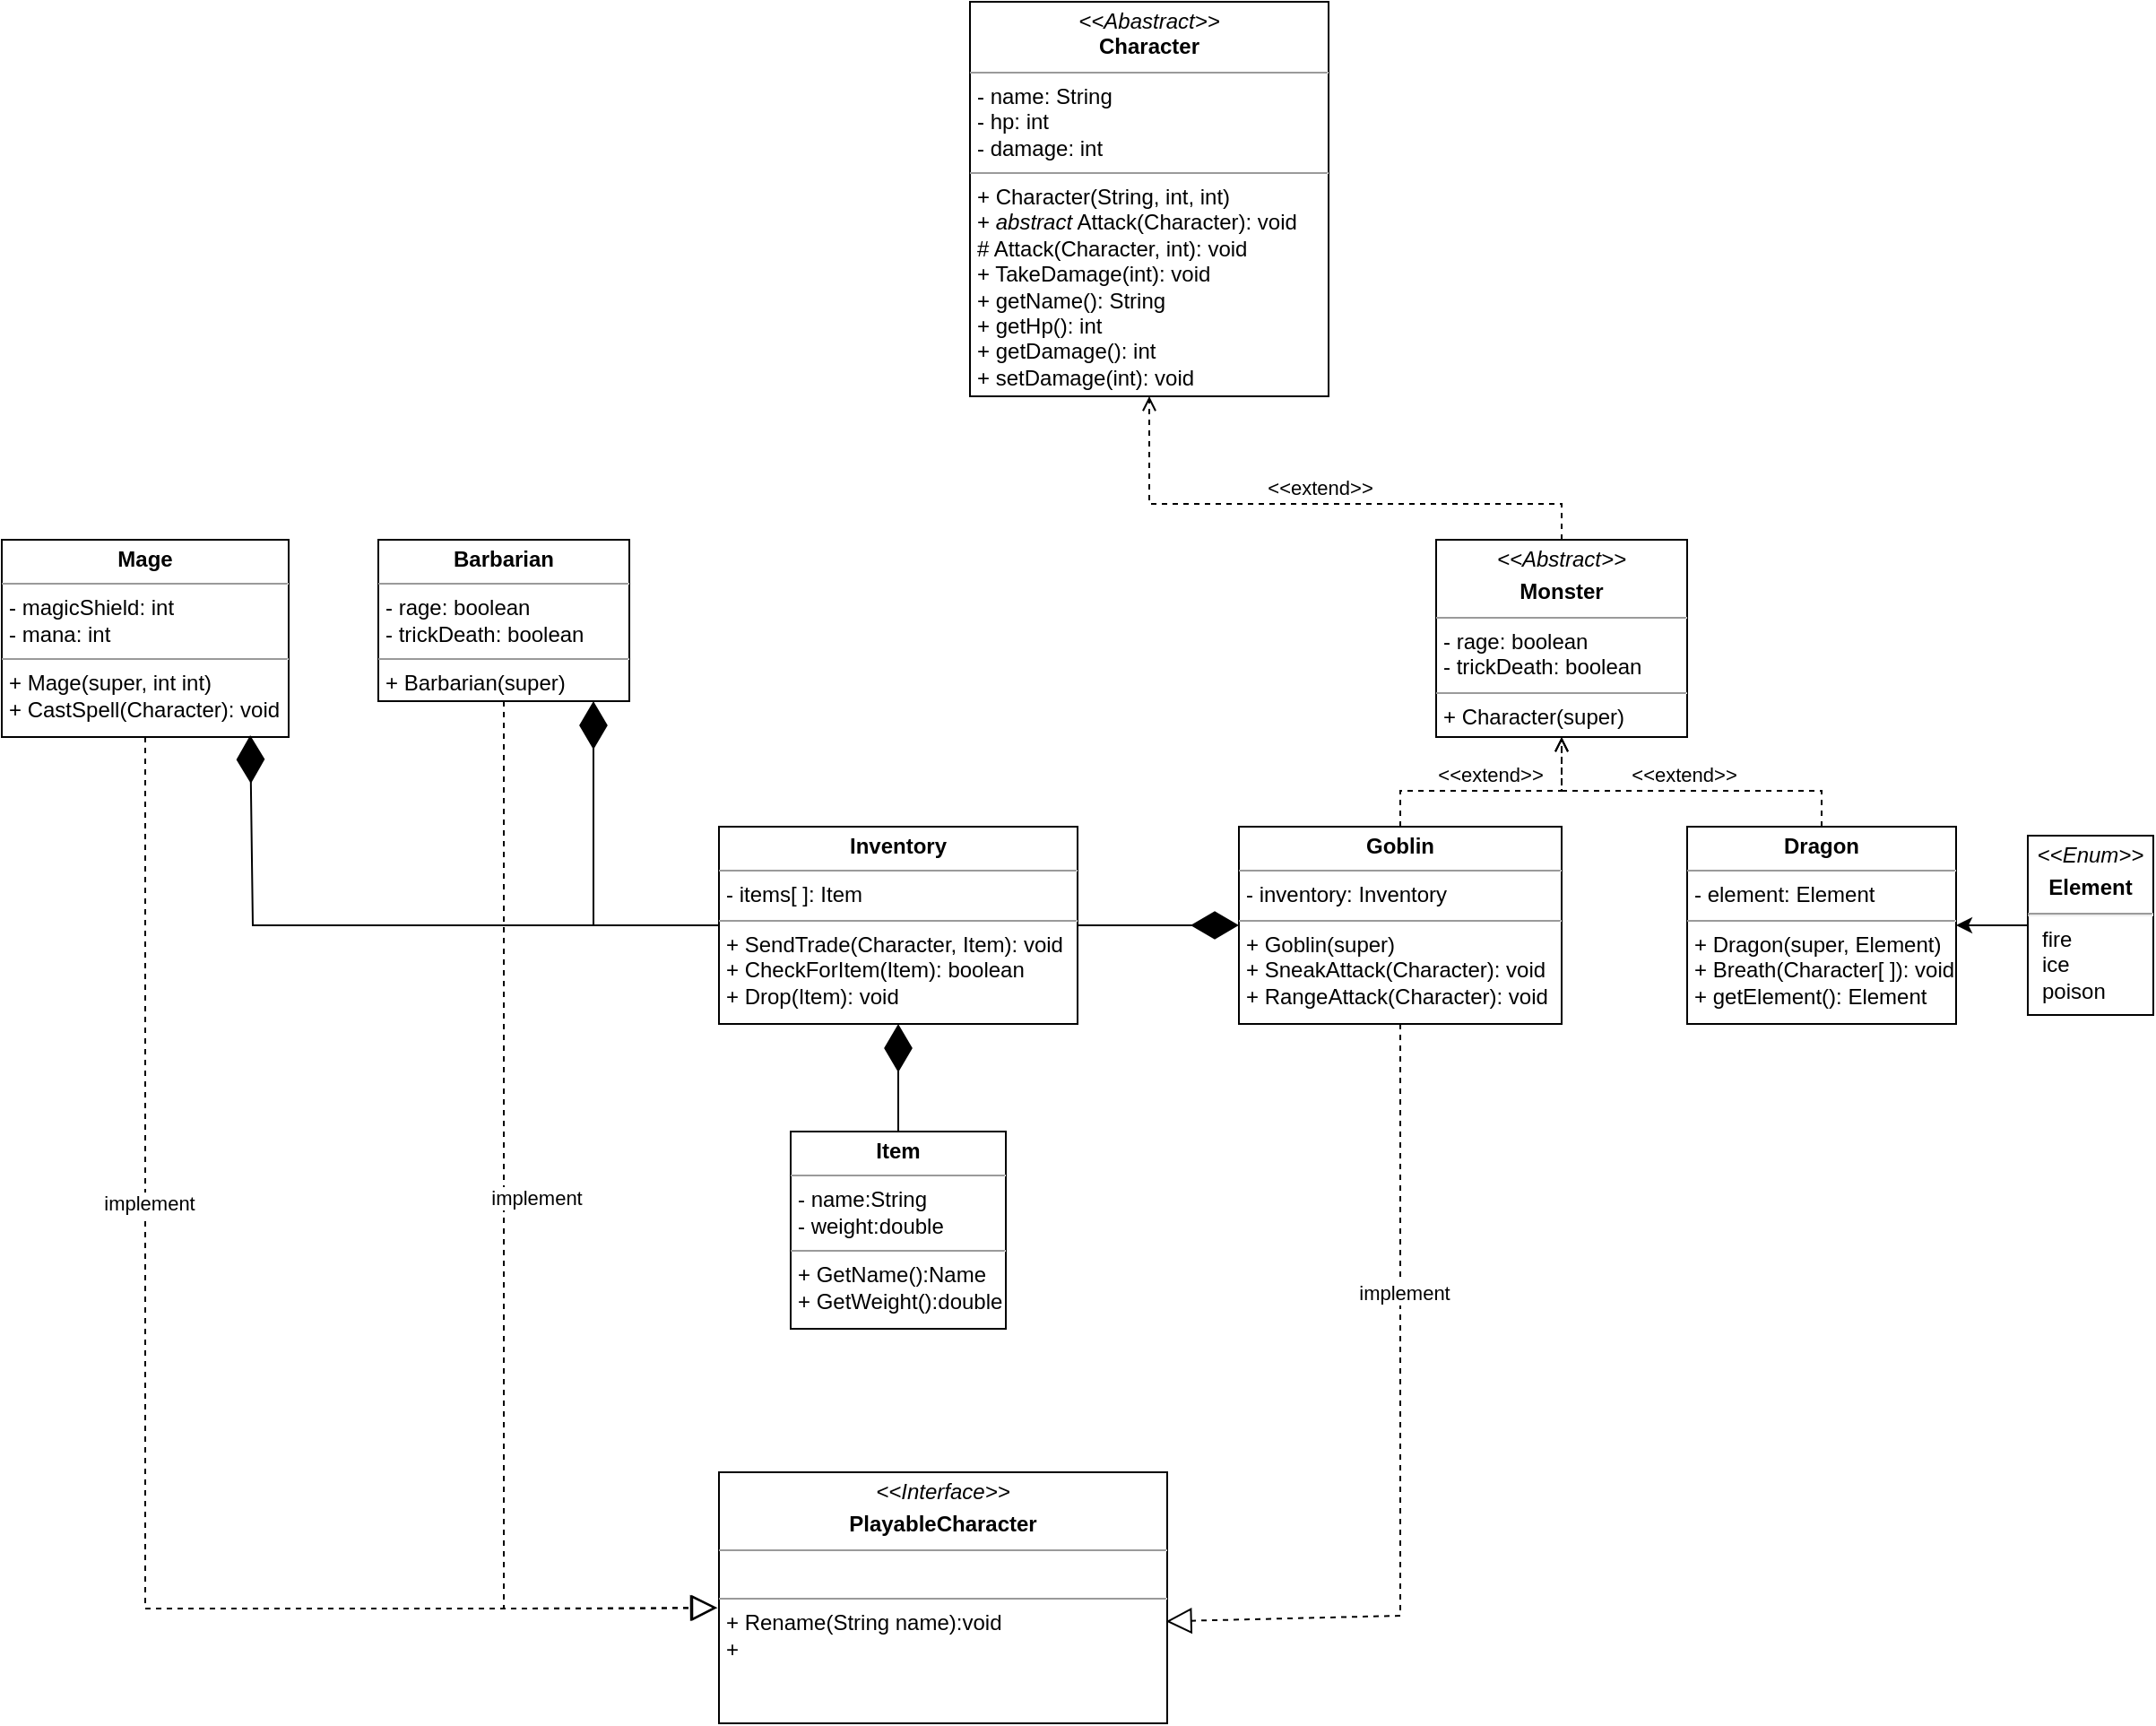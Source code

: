 <mxfile version="17.4.3" type="github">
  <diagram id="PspPAJ65O697Nr8jbaSH" name="Page-1">
    <mxGraphModel dx="1129" dy="671" grid="1" gridSize="10" guides="1" tooltips="1" connect="1" arrows="1" fold="1" page="1" pageScale="1" pageWidth="850" pageHeight="1100" math="0" shadow="0">
      <root>
        <mxCell id="0" />
        <mxCell id="1" parent="0" />
        <mxCell id="7aszWSN-VVxVDhKhKC8U-5" value="&lt;p style=&quot;margin: 0px ; margin-top: 4px ; text-align: center&quot;&gt;&lt;i&gt;&amp;lt;&amp;lt;Abastract&amp;gt;&amp;gt;&lt;/i&gt;&lt;br&gt;&lt;b&gt;Character&lt;/b&gt;&lt;/p&gt;&lt;hr size=&quot;1&quot;&gt;&lt;p style=&quot;margin: 0px ; margin-left: 4px&quot;&gt;- name: String&lt;br&gt;- hp: int&lt;/p&gt;&lt;p style=&quot;margin: 0px ; margin-left: 4px&quot;&gt;- damage: int&lt;br&gt;&lt;/p&gt;&lt;hr size=&quot;1&quot;&gt;&lt;p style=&quot;margin: 0px ; margin-left: 4px&quot;&gt;+ Character(String, int, int)&lt;/p&gt;&lt;p style=&quot;margin: 0px ; margin-left: 4px&quot;&gt;+ &lt;i&gt;abstract&lt;/i&gt; Attack(Character): void&lt;br&gt;# Attack(Character, int): void&lt;br&gt;&lt;/p&gt;&lt;p style=&quot;margin: 0px ; margin-left: 4px&quot;&gt;+ TakeDamage(int): void&lt;/p&gt;&lt;p style=&quot;margin: 0px ; margin-left: 4px&quot;&gt;+ getName(): String&lt;/p&gt;&lt;p style=&quot;margin: 0px ; margin-left: 4px&quot;&gt;+ getHp(): int&lt;/p&gt;&lt;p style=&quot;margin: 0px ; margin-left: 4px&quot;&gt;+ getDamage(): int&lt;/p&gt;&lt;p style=&quot;margin: 0px ; margin-left: 4px&quot;&gt;+ setDamage(int): void&lt;/p&gt;&lt;p style=&quot;margin: 0px ; margin-left: 4px&quot;&gt;&lt;br&gt;&lt;/p&gt;" style="verticalAlign=top;align=left;overflow=fill;fontSize=12;fontFamily=Helvetica;html=1;" vertex="1" parent="1">
          <mxGeometry x="840" y="160" width="200" height="220" as="geometry" />
        </mxCell>
        <mxCell id="7aszWSN-VVxVDhKhKC8U-7" value="&lt;p style=&quot;margin: 0px ; margin-top: 4px ; text-align: center&quot;&gt;&lt;b&gt;Mage&lt;/b&gt;&lt;/p&gt;&lt;hr size=&quot;1&quot;&gt;&lt;p style=&quot;margin: 0px ; margin-left: 4px&quot;&gt;- magicShield: int&lt;/p&gt;&lt;p style=&quot;margin: 0px ; margin-left: 4px&quot;&gt;- mana: int&lt;/p&gt;&lt;hr size=&quot;1&quot;&gt;&lt;p style=&quot;margin: 0px ; margin-left: 4px&quot;&gt;+ Mage(super, int int)&lt;/p&gt;&lt;p style=&quot;margin: 0px ; margin-left: 4px&quot;&gt;+ CastSpell(Character): void&lt;/p&gt;" style="verticalAlign=top;align=left;overflow=fill;fontSize=12;fontFamily=Helvetica;html=1;" vertex="1" parent="1">
          <mxGeometry x="300" y="460" width="160" height="110" as="geometry" />
        </mxCell>
        <mxCell id="7aszWSN-VVxVDhKhKC8U-9" value="&lt;p style=&quot;margin: 0px ; margin-top: 4px ; text-align: center&quot;&gt;&lt;b&gt;Barbarian&lt;/b&gt;&lt;/p&gt;&lt;hr size=&quot;1&quot;&gt;&lt;p style=&quot;margin: 0px ; margin-left: 4px&quot;&gt;- rage: boolean&lt;/p&gt;&lt;p style=&quot;margin: 0px ; margin-left: 4px&quot;&gt;- trickDeath: boolean&lt;/p&gt;&lt;hr size=&quot;1&quot;&gt;&lt;p style=&quot;margin: 0px ; margin-left: 4px&quot;&gt;+ Barbarian(super)&lt;/p&gt;&lt;p style=&quot;margin: 0px ; margin-left: 4px&quot;&gt;&lt;br&gt;&lt;/p&gt;" style="verticalAlign=top;align=left;overflow=fill;fontSize=12;fontFamily=Helvetica;html=1;" vertex="1" parent="1">
          <mxGeometry x="510" y="460" width="140" height="90" as="geometry" />
        </mxCell>
        <mxCell id="7aszWSN-VVxVDhKhKC8U-13" value="&lt;p style=&quot;margin: 0px ; margin-top: 4px ; text-align: center&quot;&gt;&lt;i&gt;&amp;lt;&amp;lt;Abstract&amp;gt;&amp;gt;&lt;/i&gt;&lt;/p&gt;&lt;p style=&quot;margin: 0px ; margin-top: 4px ; text-align: center&quot;&gt;&lt;b&gt;Monster&lt;/b&gt;&lt;/p&gt;&lt;hr size=&quot;1&quot;&gt;&lt;p style=&quot;margin: 0px ; margin-left: 4px&quot;&gt;- rage: boolean&lt;/p&gt;&lt;p style=&quot;margin: 0px ; margin-left: 4px&quot;&gt;- trickDeath: boolean&lt;/p&gt;&lt;hr size=&quot;1&quot;&gt;&lt;p style=&quot;margin: 0px ; margin-left: 4px&quot;&gt;+ Character(super)&lt;/p&gt;&lt;p style=&quot;margin: 0px ; margin-left: 4px&quot;&gt;&lt;br&gt;&lt;/p&gt;" style="verticalAlign=top;align=left;overflow=fill;fontSize=12;fontFamily=Helvetica;html=1;" vertex="1" parent="1">
          <mxGeometry x="1100" y="460" width="140" height="110" as="geometry" />
        </mxCell>
        <mxCell id="7aszWSN-VVxVDhKhKC8U-14" value="&amp;lt;&amp;lt;extend&amp;gt;&amp;gt;" style="html=1;verticalAlign=bottom;labelBackgroundColor=none;endArrow=open;endFill=0;dashed=1;rounded=0;exitX=0.5;exitY=0;exitDx=0;exitDy=0;entryX=0.5;entryY=1;entryDx=0;entryDy=0;" edge="1" parent="1" source="7aszWSN-VVxVDhKhKC8U-13" target="7aszWSN-VVxVDhKhKC8U-5">
          <mxGeometry width="160" relative="1" as="geometry">
            <mxPoint x="1050" y="360" as="sourcePoint" />
            <mxPoint x="1050" y="360" as="targetPoint" />
            <Array as="points">
              <mxPoint x="1170" y="440" />
              <mxPoint x="940" y="440" />
            </Array>
          </mxGeometry>
        </mxCell>
        <mxCell id="7aszWSN-VVxVDhKhKC8U-15" value="&lt;p style=&quot;margin: 4px 0px 0px ; text-align: center&quot;&gt;&lt;i&gt;&amp;lt;&amp;lt;Interface&amp;gt;&amp;gt;&lt;/i&gt;&lt;/p&gt;&lt;p style=&quot;margin: 0px ; margin-top: 4px ; text-align: center&quot;&gt;&lt;b&gt;PlayableCharacter&lt;/b&gt;&lt;/p&gt;&lt;hr size=&quot;1&quot;&gt;&lt;p style=&quot;margin: 0px ; margin-left: 4px&quot;&gt;&lt;br&gt;&lt;/p&gt;&lt;hr size=&quot;1&quot;&gt;&lt;p style=&quot;margin: 0px ; margin-left: 4px&quot;&gt;+ Rename(String name):void&lt;/p&gt;&lt;p style=&quot;margin: 0px ; margin-left: 4px&quot;&gt;+&lt;/p&gt;&lt;p style=&quot;margin: 0px ; margin-left: 4px&quot;&gt;&lt;/p&gt;" style="verticalAlign=top;align=left;overflow=fill;fontSize=12;fontFamily=Helvetica;html=1;" vertex="1" parent="1">
          <mxGeometry x="700" y="980" width="250" height="140" as="geometry" />
        </mxCell>
        <mxCell id="7aszWSN-VVxVDhKhKC8U-23" value="&lt;p style=&quot;margin: 0px ; margin-top: 4px ; text-align: center&quot;&gt;&lt;b&gt;Goblin&lt;/b&gt;&lt;/p&gt;&lt;hr size=&quot;1&quot;&gt;&lt;p style=&quot;margin: 0px ; margin-left: 4px&quot;&gt;- inventory: Inventory&lt;br&gt;&lt;/p&gt;&lt;hr size=&quot;1&quot;&gt;&lt;p style=&quot;margin: 0px ; margin-left: 4px&quot;&gt;+ Goblin(super)&lt;/p&gt;&lt;p style=&quot;margin: 0px 0px 0px 4px&quot;&gt;+ SneakAttack(Character): void&lt;/p&gt;&lt;p style=&quot;margin: 0px 0px 0px 4px&quot;&gt;+ RangeAttack(Character): void&lt;/p&gt;&lt;p style=&quot;margin: 0px ; margin-left: 4px&quot;&gt;&lt;/p&gt;" style="verticalAlign=top;align=left;overflow=fill;fontSize=12;fontFamily=Helvetica;html=1;" vertex="1" parent="1">
          <mxGeometry x="990" y="620" width="180" height="110" as="geometry" />
        </mxCell>
        <mxCell id="7aszWSN-VVxVDhKhKC8U-24" value="&lt;p style=&quot;margin: 0px ; margin-top: 4px ; text-align: center&quot;&gt;&lt;b&gt;Dragon&lt;/b&gt;&lt;/p&gt;&lt;hr size=&quot;1&quot;&gt;&lt;p style=&quot;margin: 0px ; margin-left: 4px&quot;&gt;- element: Element&lt;/p&gt;&lt;hr size=&quot;1&quot;&gt;&lt;p style=&quot;margin: 0px ; margin-left: 4px&quot;&gt;+ Dragon(super, Element)&lt;/p&gt;&lt;p style=&quot;margin: 0px ; margin-left: 4px&quot;&gt;+ Breath(Character[ ]): void&lt;/p&gt;&lt;p style=&quot;margin: 0px 0px 0px 4px&quot;&gt;+ getElement(): Element&lt;/p&gt;&lt;p style=&quot;margin: 0px ; margin-left: 4px&quot;&gt;&lt;/p&gt;" style="verticalAlign=top;align=left;overflow=fill;fontSize=12;fontFamily=Helvetica;html=1;" vertex="1" parent="1">
          <mxGeometry x="1240" y="620" width="150" height="110" as="geometry" />
        </mxCell>
        <mxCell id="7aszWSN-VVxVDhKhKC8U-28" style="edgeStyle=orthogonalEdgeStyle;rounded=0;orthogonalLoop=1;jettySize=auto;html=1;entryX=1;entryY=0.5;entryDx=0;entryDy=0;" edge="1" parent="1" source="7aszWSN-VVxVDhKhKC8U-25" target="7aszWSN-VVxVDhKhKC8U-24">
          <mxGeometry relative="1" as="geometry" />
        </mxCell>
        <mxCell id="7aszWSN-VVxVDhKhKC8U-25" value="&lt;p style=&quot;margin: 4px 0px 0px ; text-align: center&quot;&gt;&lt;i&gt;&amp;lt;&amp;lt;Enum&amp;gt;&amp;gt;&lt;/i&gt;&lt;/p&gt;&lt;p style=&quot;margin: 4px 0px 0px ; text-align: center&quot;&gt;&lt;b&gt;Element&lt;/b&gt;&lt;/p&gt;&lt;hr&gt;&lt;p style=&quot;margin: 0px ; margin-left: 8px&quot;&gt;fire&lt;/p&gt;&lt;p style=&quot;margin: 0px ; margin-left: 8px&quot;&gt;ice&lt;/p&gt;&lt;p style=&quot;margin: 0px ; margin-left: 8px&quot;&gt;poison&lt;/p&gt;" style="verticalAlign=top;align=left;overflow=fill;fontSize=12;fontFamily=Helvetica;html=1;" vertex="1" parent="1">
          <mxGeometry x="1430" y="625" width="70" height="100" as="geometry" />
        </mxCell>
        <mxCell id="7aszWSN-VVxVDhKhKC8U-29" value="&amp;lt;&amp;lt;extend&amp;gt;&amp;gt;" style="html=1;verticalAlign=bottom;labelBackgroundColor=none;endArrow=open;endFill=0;dashed=1;rounded=0;exitX=0.5;exitY=0;exitDx=0;exitDy=0;entryX=0.5;entryY=1;entryDx=0;entryDy=0;" edge="1" parent="1" source="7aszWSN-VVxVDhKhKC8U-23" target="7aszWSN-VVxVDhKhKC8U-13">
          <mxGeometry width="160" relative="1" as="geometry">
            <mxPoint x="1110" y="600" as="sourcePoint" />
            <mxPoint x="1270" y="600" as="targetPoint" />
            <Array as="points">
              <mxPoint x="1080" y="600" />
              <mxPoint x="1170" y="600" />
            </Array>
          </mxGeometry>
        </mxCell>
        <mxCell id="7aszWSN-VVxVDhKhKC8U-30" value="&amp;lt;&amp;lt;extend&amp;gt;&amp;gt;" style="html=1;verticalAlign=bottom;labelBackgroundColor=none;endArrow=open;endFill=0;dashed=1;rounded=0;entryX=0.5;entryY=1;entryDx=0;entryDy=0;exitX=0.5;exitY=0;exitDx=0;exitDy=0;" edge="1" parent="1" source="7aszWSN-VVxVDhKhKC8U-24" target="7aszWSN-VVxVDhKhKC8U-13">
          <mxGeometry width="160" relative="1" as="geometry">
            <mxPoint x="1360" y="600" as="sourcePoint" />
            <mxPoint x="1520" y="600" as="targetPoint" />
            <Array as="points">
              <mxPoint x="1315" y="600" />
              <mxPoint x="1170" y="600" />
            </Array>
          </mxGeometry>
        </mxCell>
        <mxCell id="7aszWSN-VVxVDhKhKC8U-34" value="&lt;p style=&quot;margin: 0px ; margin-top: 4px ; text-align: center&quot;&gt;&lt;b&gt;Item&lt;/b&gt;&lt;br&gt;&lt;/p&gt;&lt;hr size=&quot;1&quot;&gt;&lt;p style=&quot;margin: 0px 0px 0px 4px&quot;&gt;- name:String&lt;/p&gt;&lt;p style=&quot;margin: 0px 0px 0px 4px&quot;&gt;- weight:double&lt;/p&gt;&lt;hr size=&quot;1&quot;&gt;&lt;p style=&quot;margin: 0px ; margin-left: 4px&quot;&gt;+ GetName():Name&lt;/p&gt;&lt;p style=&quot;margin: 0px ; margin-left: 4px&quot;&gt;+ GetWeight():double&lt;/p&gt;" style="verticalAlign=top;align=left;overflow=fill;fontSize=12;fontFamily=Helvetica;html=1;" vertex="1" parent="1">
          <mxGeometry x="740" y="790" width="120" height="110" as="geometry" />
        </mxCell>
        <mxCell id="7aszWSN-VVxVDhKhKC8U-42" value="&lt;p style=&quot;margin: 0px ; margin-top: 4px ; text-align: center&quot;&gt;&lt;b&gt;Inventory&lt;/b&gt;&lt;br&gt;&lt;/p&gt;&lt;hr size=&quot;1&quot;&gt;&lt;p style=&quot;margin: 0px 0px 0px 4px&quot;&gt;- items[ ]: Item&lt;/p&gt;&lt;hr size=&quot;1&quot;&gt;&lt;p style=&quot;margin: 0px ; margin-left: 4px&quot;&gt;+ SendTrade(Character, Item): void&lt;/p&gt;&lt;p style=&quot;margin: 0px ; margin-left: 4px&quot;&gt;+ CheckForItem(Item): boolean&lt;/p&gt;&lt;p style=&quot;margin: 0px ; margin-left: 4px&quot;&gt;+ Drop(Item): void&lt;/p&gt;" style="verticalAlign=top;align=left;overflow=fill;fontSize=12;fontFamily=Helvetica;html=1;" vertex="1" parent="1">
          <mxGeometry x="700" y="620" width="200" height="110" as="geometry" />
        </mxCell>
        <mxCell id="7aszWSN-VVxVDhKhKC8U-45" value="" style="endArrow=block;dashed=1;endFill=0;endSize=12;html=1;rounded=0;exitX=0.5;exitY=1;exitDx=0;exitDy=0;entryX=0.997;entryY=0.594;entryDx=0;entryDy=0;entryPerimeter=0;" edge="1" parent="1" source="7aszWSN-VVxVDhKhKC8U-23" target="7aszWSN-VVxVDhKhKC8U-15">
          <mxGeometry width="160" relative="1" as="geometry">
            <mxPoint x="870" y="490" as="sourcePoint" />
            <mxPoint x="1000" y="1040" as="targetPoint" />
            <Array as="points">
              <mxPoint x="1080" y="1060" />
            </Array>
          </mxGeometry>
        </mxCell>
        <mxCell id="7aszWSN-VVxVDhKhKC8U-57" value="implement" style="edgeLabel;html=1;align=center;verticalAlign=middle;resizable=0;points=[];" vertex="1" connectable="0" parent="7aszWSN-VVxVDhKhKC8U-45">
          <mxGeometry x="-0.35" y="2" relative="1" as="geometry">
            <mxPoint as="offset" />
          </mxGeometry>
        </mxCell>
        <mxCell id="7aszWSN-VVxVDhKhKC8U-46" value="" style="endArrow=block;dashed=1;endFill=0;endSize=12;html=1;rounded=0;exitX=0.5;exitY=1;exitDx=0;exitDy=0;entryX=-0.003;entryY=0.54;entryDx=0;entryDy=0;entryPerimeter=0;" edge="1" parent="1" source="7aszWSN-VVxVDhKhKC8U-9" target="7aszWSN-VVxVDhKhKC8U-15">
          <mxGeometry width="160" relative="1" as="geometry">
            <mxPoint x="550" y="1030" as="sourcePoint" />
            <mxPoint x="630" y="1040" as="targetPoint" />
            <Array as="points">
              <mxPoint x="580" y="1056" />
            </Array>
          </mxGeometry>
        </mxCell>
        <mxCell id="7aszWSN-VVxVDhKhKC8U-50" value="implement" style="edgeLabel;html=1;align=center;verticalAlign=middle;resizable=0;points=[];" vertex="1" connectable="0" parent="7aszWSN-VVxVDhKhKC8U-46">
          <mxGeometry x="-0.444" y="3" relative="1" as="geometry">
            <mxPoint x="15" y="103" as="offset" />
          </mxGeometry>
        </mxCell>
        <mxCell id="7aszWSN-VVxVDhKhKC8U-47" value="" style="endArrow=block;dashed=1;endFill=0;endSize=12;html=1;rounded=0;entryX=-0.006;entryY=0.54;entryDx=0;entryDy=0;entryPerimeter=0;exitX=0.5;exitY=1;exitDx=0;exitDy=0;" edge="1" parent="1" source="7aszWSN-VVxVDhKhKC8U-7" target="7aszWSN-VVxVDhKhKC8U-15">
          <mxGeometry width="160" relative="1" as="geometry">
            <mxPoint x="480" y="930" as="sourcePoint" />
            <mxPoint x="660" y="870" as="targetPoint" />
            <Array as="points">
              <mxPoint x="380" y="1056" />
              <mxPoint x="640" y="1056" />
            </Array>
          </mxGeometry>
        </mxCell>
        <mxCell id="7aszWSN-VVxVDhKhKC8U-49" value="implement" style="edgeLabel;html=1;align=center;verticalAlign=middle;resizable=0;points=[];" vertex="1" connectable="0" parent="7aszWSN-VVxVDhKhKC8U-47">
          <mxGeometry x="0.154" y="2" relative="1" as="geometry">
            <mxPoint y="-204" as="offset" />
          </mxGeometry>
        </mxCell>
        <mxCell id="7aszWSN-VVxVDhKhKC8U-53" value="" style="endArrow=diamondThin;endFill=1;endSize=24;html=1;rounded=0;exitX=1;exitY=0.5;exitDx=0;exitDy=0;entryX=0;entryY=0.5;entryDx=0;entryDy=0;" edge="1" parent="1" source="7aszWSN-VVxVDhKhKC8U-42" target="7aszWSN-VVxVDhKhKC8U-23">
          <mxGeometry width="160" relative="1" as="geometry">
            <mxPoint x="950" y="810" as="sourcePoint" />
            <mxPoint x="1110" y="810" as="targetPoint" />
          </mxGeometry>
        </mxCell>
        <mxCell id="7aszWSN-VVxVDhKhKC8U-54" value="" style="endArrow=diamondThin;endFill=1;endSize=24;html=1;rounded=0;exitX=0;exitY=0.5;exitDx=0;exitDy=0;entryX=0.857;entryY=1;entryDx=0;entryDy=0;entryPerimeter=0;" edge="1" parent="1" source="7aszWSN-VVxVDhKhKC8U-42" target="7aszWSN-VVxVDhKhKC8U-9">
          <mxGeometry width="160" relative="1" as="geometry">
            <mxPoint x="620" y="640" as="sourcePoint" />
            <mxPoint x="610" y="580" as="targetPoint" />
            <Array as="points">
              <mxPoint x="630" y="675" />
            </Array>
          </mxGeometry>
        </mxCell>
        <mxCell id="7aszWSN-VVxVDhKhKC8U-55" value="" style="endArrow=diamondThin;endFill=1;endSize=24;html=1;rounded=0;exitX=0;exitY=0.5;exitDx=0;exitDy=0;entryX=0.866;entryY=0.991;entryDx=0;entryDy=0;entryPerimeter=0;" edge="1" parent="1" source="7aszWSN-VVxVDhKhKC8U-42" target="7aszWSN-VVxVDhKhKC8U-7">
          <mxGeometry width="160" relative="1" as="geometry">
            <mxPoint x="460" y="680" as="sourcePoint" />
            <mxPoint x="620" y="680" as="targetPoint" />
            <Array as="points">
              <mxPoint x="440" y="675" />
            </Array>
          </mxGeometry>
        </mxCell>
        <mxCell id="7aszWSN-VVxVDhKhKC8U-56" value="" style="endArrow=diamondThin;endFill=1;endSize=24;html=1;rounded=0;exitX=0.5;exitY=0;exitDx=0;exitDy=0;entryX=0.5;entryY=1;entryDx=0;entryDy=0;" edge="1" parent="1" source="7aszWSN-VVxVDhKhKC8U-34" target="7aszWSN-VVxVDhKhKC8U-42">
          <mxGeometry width="160" relative="1" as="geometry">
            <mxPoint x="800" y="750" as="sourcePoint" />
            <mxPoint x="960" y="750" as="targetPoint" />
          </mxGeometry>
        </mxCell>
      </root>
    </mxGraphModel>
  </diagram>
</mxfile>
